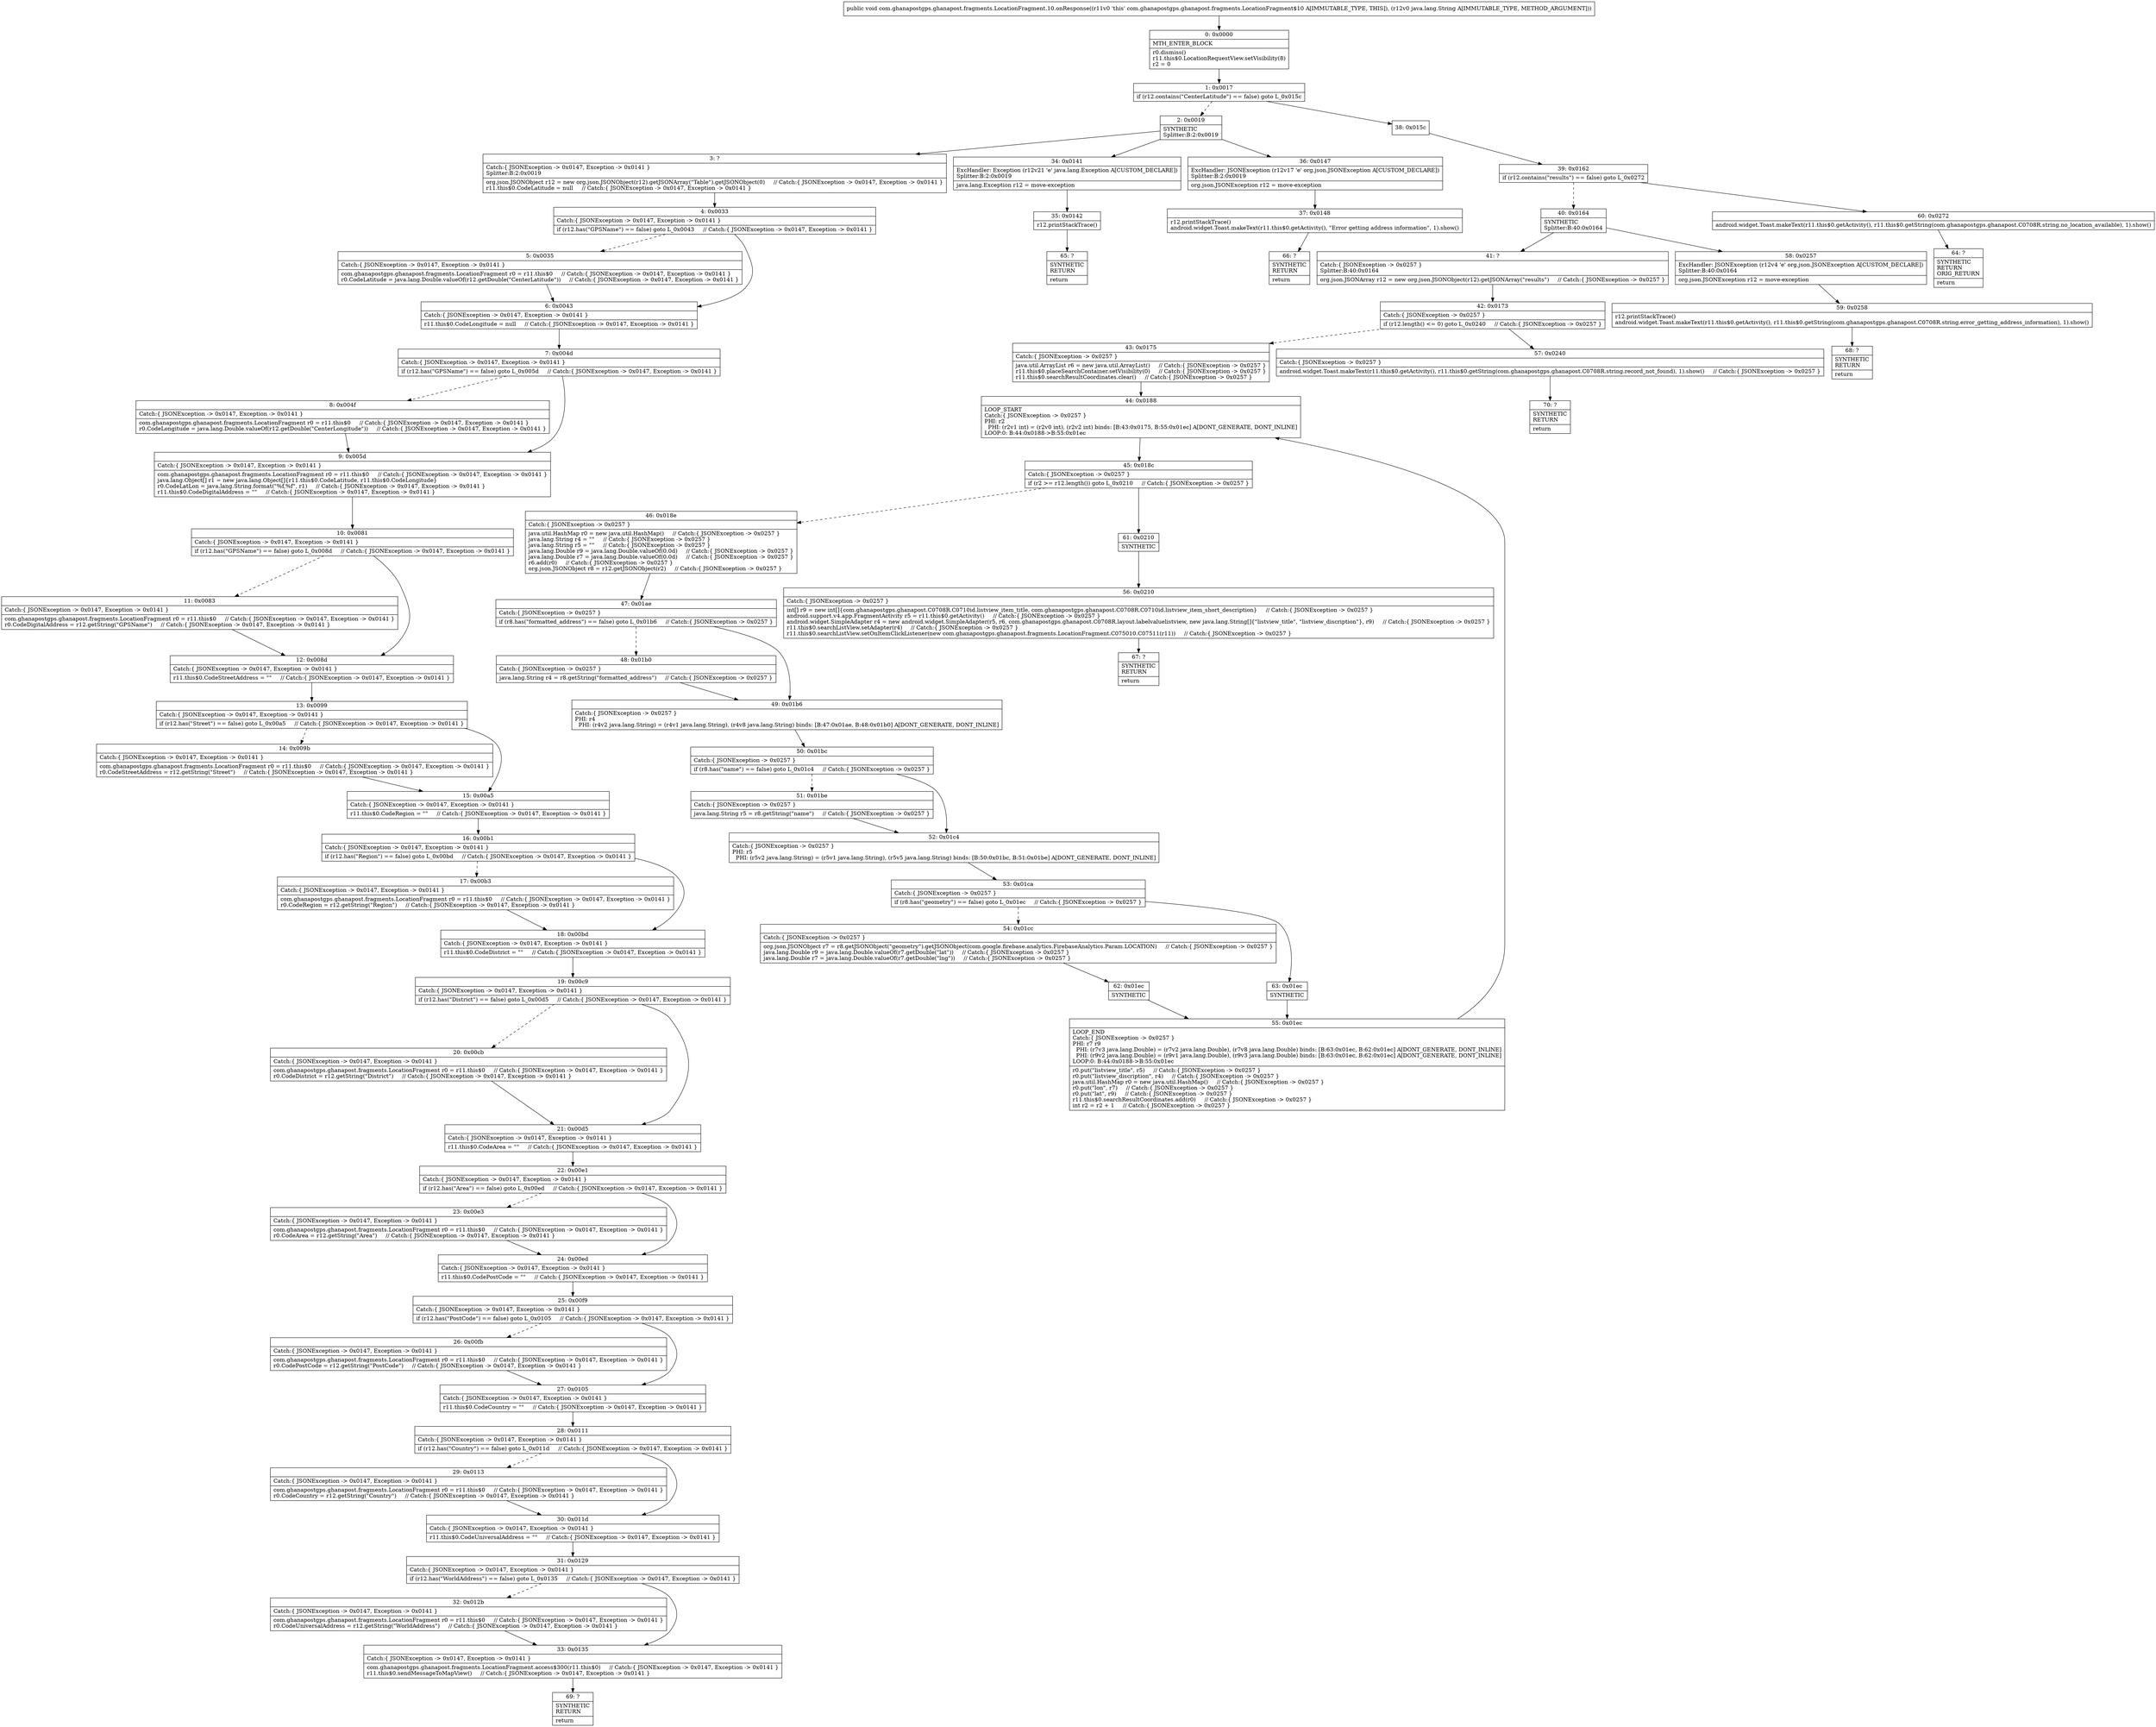 digraph "CFG forcom.ghanapostgps.ghanapost.fragments.LocationFragment.10.onResponse(Ljava\/lang\/String;)V" {
Node_0 [shape=record,label="{0\:\ 0x0000|MTH_ENTER_BLOCK\l|r0.dismiss()\lr11.this$0.LocationRequestView.setVisibility(8)\lr2 = 0\l}"];
Node_1 [shape=record,label="{1\:\ 0x0017|if (r12.contains(\"CenterLatitude\") == false) goto L_0x015c\l}"];
Node_2 [shape=record,label="{2\:\ 0x0019|SYNTHETIC\lSplitter:B:2:0x0019\l}"];
Node_3 [shape=record,label="{3\:\ ?|Catch:\{ JSONException \-\> 0x0147, Exception \-\> 0x0141 \}\lSplitter:B:2:0x0019\l|org.json.JSONObject r12 = new org.json.JSONObject(r12).getJSONArray(\"Table\").getJSONObject(0)     \/\/ Catch:\{ JSONException \-\> 0x0147, Exception \-\> 0x0141 \}\lr11.this$0.CodeLatitude = null     \/\/ Catch:\{ JSONException \-\> 0x0147, Exception \-\> 0x0141 \}\l}"];
Node_4 [shape=record,label="{4\:\ 0x0033|Catch:\{ JSONException \-\> 0x0147, Exception \-\> 0x0141 \}\l|if (r12.has(\"GPSName\") == false) goto L_0x0043     \/\/ Catch:\{ JSONException \-\> 0x0147, Exception \-\> 0x0141 \}\l}"];
Node_5 [shape=record,label="{5\:\ 0x0035|Catch:\{ JSONException \-\> 0x0147, Exception \-\> 0x0141 \}\l|com.ghanapostgps.ghanapost.fragments.LocationFragment r0 = r11.this$0     \/\/ Catch:\{ JSONException \-\> 0x0147, Exception \-\> 0x0141 \}\lr0.CodeLatitude = java.lang.Double.valueOf(r12.getDouble(\"CenterLatitude\"))     \/\/ Catch:\{ JSONException \-\> 0x0147, Exception \-\> 0x0141 \}\l}"];
Node_6 [shape=record,label="{6\:\ 0x0043|Catch:\{ JSONException \-\> 0x0147, Exception \-\> 0x0141 \}\l|r11.this$0.CodeLongitude = null     \/\/ Catch:\{ JSONException \-\> 0x0147, Exception \-\> 0x0141 \}\l}"];
Node_7 [shape=record,label="{7\:\ 0x004d|Catch:\{ JSONException \-\> 0x0147, Exception \-\> 0x0141 \}\l|if (r12.has(\"GPSName\") == false) goto L_0x005d     \/\/ Catch:\{ JSONException \-\> 0x0147, Exception \-\> 0x0141 \}\l}"];
Node_8 [shape=record,label="{8\:\ 0x004f|Catch:\{ JSONException \-\> 0x0147, Exception \-\> 0x0141 \}\l|com.ghanapostgps.ghanapost.fragments.LocationFragment r0 = r11.this$0     \/\/ Catch:\{ JSONException \-\> 0x0147, Exception \-\> 0x0141 \}\lr0.CodeLongitude = java.lang.Double.valueOf(r12.getDouble(\"CenterLongitude\"))     \/\/ Catch:\{ JSONException \-\> 0x0147, Exception \-\> 0x0141 \}\l}"];
Node_9 [shape=record,label="{9\:\ 0x005d|Catch:\{ JSONException \-\> 0x0147, Exception \-\> 0x0141 \}\l|com.ghanapostgps.ghanapost.fragments.LocationFragment r0 = r11.this$0     \/\/ Catch:\{ JSONException \-\> 0x0147, Exception \-\> 0x0141 \}\ljava.lang.Object[] r1 = new java.lang.Object[]\{r11.this$0.CodeLatitude, r11.this$0.CodeLongitude\}\lr0.CodeLatLon = java.lang.String.format(\"%f,%f\", r1)     \/\/ Catch:\{ JSONException \-\> 0x0147, Exception \-\> 0x0141 \}\lr11.this$0.CodeDigitalAddress = \"\"     \/\/ Catch:\{ JSONException \-\> 0x0147, Exception \-\> 0x0141 \}\l}"];
Node_10 [shape=record,label="{10\:\ 0x0081|Catch:\{ JSONException \-\> 0x0147, Exception \-\> 0x0141 \}\l|if (r12.has(\"GPSName\") == false) goto L_0x008d     \/\/ Catch:\{ JSONException \-\> 0x0147, Exception \-\> 0x0141 \}\l}"];
Node_11 [shape=record,label="{11\:\ 0x0083|Catch:\{ JSONException \-\> 0x0147, Exception \-\> 0x0141 \}\l|com.ghanapostgps.ghanapost.fragments.LocationFragment r0 = r11.this$0     \/\/ Catch:\{ JSONException \-\> 0x0147, Exception \-\> 0x0141 \}\lr0.CodeDigitalAddress = r12.getString(\"GPSName\")     \/\/ Catch:\{ JSONException \-\> 0x0147, Exception \-\> 0x0141 \}\l}"];
Node_12 [shape=record,label="{12\:\ 0x008d|Catch:\{ JSONException \-\> 0x0147, Exception \-\> 0x0141 \}\l|r11.this$0.CodeStreetAddress = \"\"     \/\/ Catch:\{ JSONException \-\> 0x0147, Exception \-\> 0x0141 \}\l}"];
Node_13 [shape=record,label="{13\:\ 0x0099|Catch:\{ JSONException \-\> 0x0147, Exception \-\> 0x0141 \}\l|if (r12.has(\"Street\") == false) goto L_0x00a5     \/\/ Catch:\{ JSONException \-\> 0x0147, Exception \-\> 0x0141 \}\l}"];
Node_14 [shape=record,label="{14\:\ 0x009b|Catch:\{ JSONException \-\> 0x0147, Exception \-\> 0x0141 \}\l|com.ghanapostgps.ghanapost.fragments.LocationFragment r0 = r11.this$0     \/\/ Catch:\{ JSONException \-\> 0x0147, Exception \-\> 0x0141 \}\lr0.CodeStreetAddress = r12.getString(\"Street\")     \/\/ Catch:\{ JSONException \-\> 0x0147, Exception \-\> 0x0141 \}\l}"];
Node_15 [shape=record,label="{15\:\ 0x00a5|Catch:\{ JSONException \-\> 0x0147, Exception \-\> 0x0141 \}\l|r11.this$0.CodeRegion = \"\"     \/\/ Catch:\{ JSONException \-\> 0x0147, Exception \-\> 0x0141 \}\l}"];
Node_16 [shape=record,label="{16\:\ 0x00b1|Catch:\{ JSONException \-\> 0x0147, Exception \-\> 0x0141 \}\l|if (r12.has(\"Region\") == false) goto L_0x00bd     \/\/ Catch:\{ JSONException \-\> 0x0147, Exception \-\> 0x0141 \}\l}"];
Node_17 [shape=record,label="{17\:\ 0x00b3|Catch:\{ JSONException \-\> 0x0147, Exception \-\> 0x0141 \}\l|com.ghanapostgps.ghanapost.fragments.LocationFragment r0 = r11.this$0     \/\/ Catch:\{ JSONException \-\> 0x0147, Exception \-\> 0x0141 \}\lr0.CodeRegion = r12.getString(\"Region\")     \/\/ Catch:\{ JSONException \-\> 0x0147, Exception \-\> 0x0141 \}\l}"];
Node_18 [shape=record,label="{18\:\ 0x00bd|Catch:\{ JSONException \-\> 0x0147, Exception \-\> 0x0141 \}\l|r11.this$0.CodeDistrict = \"\"     \/\/ Catch:\{ JSONException \-\> 0x0147, Exception \-\> 0x0141 \}\l}"];
Node_19 [shape=record,label="{19\:\ 0x00c9|Catch:\{ JSONException \-\> 0x0147, Exception \-\> 0x0141 \}\l|if (r12.has(\"District\") == false) goto L_0x00d5     \/\/ Catch:\{ JSONException \-\> 0x0147, Exception \-\> 0x0141 \}\l}"];
Node_20 [shape=record,label="{20\:\ 0x00cb|Catch:\{ JSONException \-\> 0x0147, Exception \-\> 0x0141 \}\l|com.ghanapostgps.ghanapost.fragments.LocationFragment r0 = r11.this$0     \/\/ Catch:\{ JSONException \-\> 0x0147, Exception \-\> 0x0141 \}\lr0.CodeDistrict = r12.getString(\"District\")     \/\/ Catch:\{ JSONException \-\> 0x0147, Exception \-\> 0x0141 \}\l}"];
Node_21 [shape=record,label="{21\:\ 0x00d5|Catch:\{ JSONException \-\> 0x0147, Exception \-\> 0x0141 \}\l|r11.this$0.CodeArea = \"\"     \/\/ Catch:\{ JSONException \-\> 0x0147, Exception \-\> 0x0141 \}\l}"];
Node_22 [shape=record,label="{22\:\ 0x00e1|Catch:\{ JSONException \-\> 0x0147, Exception \-\> 0x0141 \}\l|if (r12.has(\"Area\") == false) goto L_0x00ed     \/\/ Catch:\{ JSONException \-\> 0x0147, Exception \-\> 0x0141 \}\l}"];
Node_23 [shape=record,label="{23\:\ 0x00e3|Catch:\{ JSONException \-\> 0x0147, Exception \-\> 0x0141 \}\l|com.ghanapostgps.ghanapost.fragments.LocationFragment r0 = r11.this$0     \/\/ Catch:\{ JSONException \-\> 0x0147, Exception \-\> 0x0141 \}\lr0.CodeArea = r12.getString(\"Area\")     \/\/ Catch:\{ JSONException \-\> 0x0147, Exception \-\> 0x0141 \}\l}"];
Node_24 [shape=record,label="{24\:\ 0x00ed|Catch:\{ JSONException \-\> 0x0147, Exception \-\> 0x0141 \}\l|r11.this$0.CodePostCode = \"\"     \/\/ Catch:\{ JSONException \-\> 0x0147, Exception \-\> 0x0141 \}\l}"];
Node_25 [shape=record,label="{25\:\ 0x00f9|Catch:\{ JSONException \-\> 0x0147, Exception \-\> 0x0141 \}\l|if (r12.has(\"PostCode\") == false) goto L_0x0105     \/\/ Catch:\{ JSONException \-\> 0x0147, Exception \-\> 0x0141 \}\l}"];
Node_26 [shape=record,label="{26\:\ 0x00fb|Catch:\{ JSONException \-\> 0x0147, Exception \-\> 0x0141 \}\l|com.ghanapostgps.ghanapost.fragments.LocationFragment r0 = r11.this$0     \/\/ Catch:\{ JSONException \-\> 0x0147, Exception \-\> 0x0141 \}\lr0.CodePostCode = r12.getString(\"PostCode\")     \/\/ Catch:\{ JSONException \-\> 0x0147, Exception \-\> 0x0141 \}\l}"];
Node_27 [shape=record,label="{27\:\ 0x0105|Catch:\{ JSONException \-\> 0x0147, Exception \-\> 0x0141 \}\l|r11.this$0.CodeCountry = \"\"     \/\/ Catch:\{ JSONException \-\> 0x0147, Exception \-\> 0x0141 \}\l}"];
Node_28 [shape=record,label="{28\:\ 0x0111|Catch:\{ JSONException \-\> 0x0147, Exception \-\> 0x0141 \}\l|if (r12.has(\"Country\") == false) goto L_0x011d     \/\/ Catch:\{ JSONException \-\> 0x0147, Exception \-\> 0x0141 \}\l}"];
Node_29 [shape=record,label="{29\:\ 0x0113|Catch:\{ JSONException \-\> 0x0147, Exception \-\> 0x0141 \}\l|com.ghanapostgps.ghanapost.fragments.LocationFragment r0 = r11.this$0     \/\/ Catch:\{ JSONException \-\> 0x0147, Exception \-\> 0x0141 \}\lr0.CodeCountry = r12.getString(\"Country\")     \/\/ Catch:\{ JSONException \-\> 0x0147, Exception \-\> 0x0141 \}\l}"];
Node_30 [shape=record,label="{30\:\ 0x011d|Catch:\{ JSONException \-\> 0x0147, Exception \-\> 0x0141 \}\l|r11.this$0.CodeUniversalAddress = \"\"     \/\/ Catch:\{ JSONException \-\> 0x0147, Exception \-\> 0x0141 \}\l}"];
Node_31 [shape=record,label="{31\:\ 0x0129|Catch:\{ JSONException \-\> 0x0147, Exception \-\> 0x0141 \}\l|if (r12.has(\"WorldAddress\") == false) goto L_0x0135     \/\/ Catch:\{ JSONException \-\> 0x0147, Exception \-\> 0x0141 \}\l}"];
Node_32 [shape=record,label="{32\:\ 0x012b|Catch:\{ JSONException \-\> 0x0147, Exception \-\> 0x0141 \}\l|com.ghanapostgps.ghanapost.fragments.LocationFragment r0 = r11.this$0     \/\/ Catch:\{ JSONException \-\> 0x0147, Exception \-\> 0x0141 \}\lr0.CodeUniversalAddress = r12.getString(\"WorldAddress\")     \/\/ Catch:\{ JSONException \-\> 0x0147, Exception \-\> 0x0141 \}\l}"];
Node_33 [shape=record,label="{33\:\ 0x0135|Catch:\{ JSONException \-\> 0x0147, Exception \-\> 0x0141 \}\l|com.ghanapostgps.ghanapost.fragments.LocationFragment.access$300(r11.this$0)     \/\/ Catch:\{ JSONException \-\> 0x0147, Exception \-\> 0x0141 \}\lr11.this$0.sendMessageToMapView()     \/\/ Catch:\{ JSONException \-\> 0x0147, Exception \-\> 0x0141 \}\l}"];
Node_34 [shape=record,label="{34\:\ 0x0141|ExcHandler: Exception (r12v21 'e' java.lang.Exception A[CUSTOM_DECLARE])\lSplitter:B:2:0x0019\l|java.lang.Exception r12 = move\-exception\l}"];
Node_35 [shape=record,label="{35\:\ 0x0142|r12.printStackTrace()\l}"];
Node_36 [shape=record,label="{36\:\ 0x0147|ExcHandler: JSONException (r12v17 'e' org.json.JSONException A[CUSTOM_DECLARE])\lSplitter:B:2:0x0019\l|org.json.JSONException r12 = move\-exception\l}"];
Node_37 [shape=record,label="{37\:\ 0x0148|r12.printStackTrace()\landroid.widget.Toast.makeText(r11.this$0.getActivity(), \"Error getting address information\", 1).show()\l}"];
Node_38 [shape=record,label="{38\:\ 0x015c}"];
Node_39 [shape=record,label="{39\:\ 0x0162|if (r12.contains(\"results\") == false) goto L_0x0272\l}"];
Node_40 [shape=record,label="{40\:\ 0x0164|SYNTHETIC\lSplitter:B:40:0x0164\l}"];
Node_41 [shape=record,label="{41\:\ ?|Catch:\{ JSONException \-\> 0x0257 \}\lSplitter:B:40:0x0164\l|org.json.JSONArray r12 = new org.json.JSONObject(r12).getJSONArray(\"results\")     \/\/ Catch:\{ JSONException \-\> 0x0257 \}\l}"];
Node_42 [shape=record,label="{42\:\ 0x0173|Catch:\{ JSONException \-\> 0x0257 \}\l|if (r12.length() \<= 0) goto L_0x0240     \/\/ Catch:\{ JSONException \-\> 0x0257 \}\l}"];
Node_43 [shape=record,label="{43\:\ 0x0175|Catch:\{ JSONException \-\> 0x0257 \}\l|java.util.ArrayList r6 = new java.util.ArrayList()     \/\/ Catch:\{ JSONException \-\> 0x0257 \}\lr11.this$0.placeSearchContainer.setVisibility(0)     \/\/ Catch:\{ JSONException \-\> 0x0257 \}\lr11.this$0.searchResultCoordinates.clear()     \/\/ Catch:\{ JSONException \-\> 0x0257 \}\l}"];
Node_44 [shape=record,label="{44\:\ 0x0188|LOOP_START\lCatch:\{ JSONException \-\> 0x0257 \}\lPHI: r2 \l  PHI: (r2v1 int) = (r2v0 int), (r2v2 int) binds: [B:43:0x0175, B:55:0x01ec] A[DONT_GENERATE, DONT_INLINE]\lLOOP:0: B:44:0x0188\-\>B:55:0x01ec\l}"];
Node_45 [shape=record,label="{45\:\ 0x018c|Catch:\{ JSONException \-\> 0x0257 \}\l|if (r2 \>= r12.length()) goto L_0x0210     \/\/ Catch:\{ JSONException \-\> 0x0257 \}\l}"];
Node_46 [shape=record,label="{46\:\ 0x018e|Catch:\{ JSONException \-\> 0x0257 \}\l|java.util.HashMap r0 = new java.util.HashMap()     \/\/ Catch:\{ JSONException \-\> 0x0257 \}\ljava.lang.String r4 = \"\"     \/\/ Catch:\{ JSONException \-\> 0x0257 \}\ljava.lang.String r5 = \"\"     \/\/ Catch:\{ JSONException \-\> 0x0257 \}\ljava.lang.Double r9 = java.lang.Double.valueOf(0.0d)     \/\/ Catch:\{ JSONException \-\> 0x0257 \}\ljava.lang.Double r7 = java.lang.Double.valueOf(0.0d)     \/\/ Catch:\{ JSONException \-\> 0x0257 \}\lr6.add(r0)     \/\/ Catch:\{ JSONException \-\> 0x0257 \}\lorg.json.JSONObject r8 = r12.getJSONObject(r2)     \/\/ Catch:\{ JSONException \-\> 0x0257 \}\l}"];
Node_47 [shape=record,label="{47\:\ 0x01ae|Catch:\{ JSONException \-\> 0x0257 \}\l|if (r8.has(\"formatted_address\") == false) goto L_0x01b6     \/\/ Catch:\{ JSONException \-\> 0x0257 \}\l}"];
Node_48 [shape=record,label="{48\:\ 0x01b0|Catch:\{ JSONException \-\> 0x0257 \}\l|java.lang.String r4 = r8.getString(\"formatted_address\")     \/\/ Catch:\{ JSONException \-\> 0x0257 \}\l}"];
Node_49 [shape=record,label="{49\:\ 0x01b6|Catch:\{ JSONException \-\> 0x0257 \}\lPHI: r4 \l  PHI: (r4v2 java.lang.String) = (r4v1 java.lang.String), (r4v8 java.lang.String) binds: [B:47:0x01ae, B:48:0x01b0] A[DONT_GENERATE, DONT_INLINE]\l}"];
Node_50 [shape=record,label="{50\:\ 0x01bc|Catch:\{ JSONException \-\> 0x0257 \}\l|if (r8.has(\"name\") == false) goto L_0x01c4     \/\/ Catch:\{ JSONException \-\> 0x0257 \}\l}"];
Node_51 [shape=record,label="{51\:\ 0x01be|Catch:\{ JSONException \-\> 0x0257 \}\l|java.lang.String r5 = r8.getString(\"name\")     \/\/ Catch:\{ JSONException \-\> 0x0257 \}\l}"];
Node_52 [shape=record,label="{52\:\ 0x01c4|Catch:\{ JSONException \-\> 0x0257 \}\lPHI: r5 \l  PHI: (r5v2 java.lang.String) = (r5v1 java.lang.String), (r5v5 java.lang.String) binds: [B:50:0x01bc, B:51:0x01be] A[DONT_GENERATE, DONT_INLINE]\l}"];
Node_53 [shape=record,label="{53\:\ 0x01ca|Catch:\{ JSONException \-\> 0x0257 \}\l|if (r8.has(\"geometry\") == false) goto L_0x01ec     \/\/ Catch:\{ JSONException \-\> 0x0257 \}\l}"];
Node_54 [shape=record,label="{54\:\ 0x01cc|Catch:\{ JSONException \-\> 0x0257 \}\l|org.json.JSONObject r7 = r8.getJSONObject(\"geometry\").getJSONObject(com.google.firebase.analytics.FirebaseAnalytics.Param.LOCATION)     \/\/ Catch:\{ JSONException \-\> 0x0257 \}\ljava.lang.Double r9 = java.lang.Double.valueOf(r7.getDouble(\"lat\"))     \/\/ Catch:\{ JSONException \-\> 0x0257 \}\ljava.lang.Double r7 = java.lang.Double.valueOf(r7.getDouble(\"lng\"))     \/\/ Catch:\{ JSONException \-\> 0x0257 \}\l}"];
Node_55 [shape=record,label="{55\:\ 0x01ec|LOOP_END\lCatch:\{ JSONException \-\> 0x0257 \}\lPHI: r7 r9 \l  PHI: (r7v3 java.lang.Double) = (r7v2 java.lang.Double), (r7v8 java.lang.Double) binds: [B:63:0x01ec, B:62:0x01ec] A[DONT_GENERATE, DONT_INLINE]\l  PHI: (r9v2 java.lang.Double) = (r9v1 java.lang.Double), (r9v3 java.lang.Double) binds: [B:63:0x01ec, B:62:0x01ec] A[DONT_GENERATE, DONT_INLINE]\lLOOP:0: B:44:0x0188\-\>B:55:0x01ec\l|r0.put(\"listview_title\", r5)     \/\/ Catch:\{ JSONException \-\> 0x0257 \}\lr0.put(\"listview_discription\", r4)     \/\/ Catch:\{ JSONException \-\> 0x0257 \}\ljava.util.HashMap r0 = new java.util.HashMap()     \/\/ Catch:\{ JSONException \-\> 0x0257 \}\lr0.put(\"lon\", r7)     \/\/ Catch:\{ JSONException \-\> 0x0257 \}\lr0.put(\"lat\", r9)     \/\/ Catch:\{ JSONException \-\> 0x0257 \}\lr11.this$0.searchResultCoordinates.add(r0)     \/\/ Catch:\{ JSONException \-\> 0x0257 \}\lint r2 = r2 + 1     \/\/ Catch:\{ JSONException \-\> 0x0257 \}\l}"];
Node_56 [shape=record,label="{56\:\ 0x0210|Catch:\{ JSONException \-\> 0x0257 \}\l|int[] r9 = new int[]\{com.ghanapostgps.ghanapost.C0708R.C0710id.listview_item_title, com.ghanapostgps.ghanapost.C0708R.C0710id.listview_item_short_description\}     \/\/ Catch:\{ JSONException \-\> 0x0257 \}\landroid.support.v4.app.FragmentActivity r5 = r11.this$0.getActivity()     \/\/ Catch:\{ JSONException \-\> 0x0257 \}\landroid.widget.SimpleAdapter r4 = new android.widget.SimpleAdapter(r5, r6, com.ghanapostgps.ghanapost.C0708R.layout.labelvaluelistview, new java.lang.String[]\{\"listview_title\", \"listview_discription\"\}, r9)     \/\/ Catch:\{ JSONException \-\> 0x0257 \}\lr11.this$0.searchListView.setAdapter(r4)     \/\/ Catch:\{ JSONException \-\> 0x0257 \}\lr11.this$0.searchListView.setOnItemClickListener(new com.ghanapostgps.ghanapost.fragments.LocationFragment.C075010.C07511(r11))     \/\/ Catch:\{ JSONException \-\> 0x0257 \}\l}"];
Node_57 [shape=record,label="{57\:\ 0x0240|Catch:\{ JSONException \-\> 0x0257 \}\l|android.widget.Toast.makeText(r11.this$0.getActivity(), r11.this$0.getString(com.ghanapostgps.ghanapost.C0708R.string.record_not_found), 1).show()     \/\/ Catch:\{ JSONException \-\> 0x0257 \}\l}"];
Node_58 [shape=record,label="{58\:\ 0x0257|ExcHandler: JSONException (r12v4 'e' org.json.JSONException A[CUSTOM_DECLARE])\lSplitter:B:40:0x0164\l|org.json.JSONException r12 = move\-exception\l}"];
Node_59 [shape=record,label="{59\:\ 0x0258|r12.printStackTrace()\landroid.widget.Toast.makeText(r11.this$0.getActivity(), r11.this$0.getString(com.ghanapostgps.ghanapost.C0708R.string.error_getting_address_information), 1).show()\l}"];
Node_60 [shape=record,label="{60\:\ 0x0272|android.widget.Toast.makeText(r11.this$0.getActivity(), r11.this$0.getString(com.ghanapostgps.ghanapost.C0708R.string.no_location_available), 1).show()\l}"];
Node_61 [shape=record,label="{61\:\ 0x0210|SYNTHETIC\l}"];
Node_62 [shape=record,label="{62\:\ 0x01ec|SYNTHETIC\l}"];
Node_63 [shape=record,label="{63\:\ 0x01ec|SYNTHETIC\l}"];
Node_64 [shape=record,label="{64\:\ ?|SYNTHETIC\lRETURN\lORIG_RETURN\l|return\l}"];
Node_65 [shape=record,label="{65\:\ ?|SYNTHETIC\lRETURN\l|return\l}"];
Node_66 [shape=record,label="{66\:\ ?|SYNTHETIC\lRETURN\l|return\l}"];
Node_67 [shape=record,label="{67\:\ ?|SYNTHETIC\lRETURN\l|return\l}"];
Node_68 [shape=record,label="{68\:\ ?|SYNTHETIC\lRETURN\l|return\l}"];
Node_69 [shape=record,label="{69\:\ ?|SYNTHETIC\lRETURN\l|return\l}"];
Node_70 [shape=record,label="{70\:\ ?|SYNTHETIC\lRETURN\l|return\l}"];
MethodNode[shape=record,label="{public void com.ghanapostgps.ghanapost.fragments.LocationFragment.10.onResponse((r11v0 'this' com.ghanapostgps.ghanapost.fragments.LocationFragment$10 A[IMMUTABLE_TYPE, THIS]), (r12v0 java.lang.String A[IMMUTABLE_TYPE, METHOD_ARGUMENT])) }"];
MethodNode -> Node_0;
Node_0 -> Node_1;
Node_1 -> Node_2[style=dashed];
Node_1 -> Node_38;
Node_2 -> Node_3;
Node_2 -> Node_36;
Node_2 -> Node_34;
Node_3 -> Node_4;
Node_4 -> Node_5[style=dashed];
Node_4 -> Node_6;
Node_5 -> Node_6;
Node_6 -> Node_7;
Node_7 -> Node_8[style=dashed];
Node_7 -> Node_9;
Node_8 -> Node_9;
Node_9 -> Node_10;
Node_10 -> Node_11[style=dashed];
Node_10 -> Node_12;
Node_11 -> Node_12;
Node_12 -> Node_13;
Node_13 -> Node_14[style=dashed];
Node_13 -> Node_15;
Node_14 -> Node_15;
Node_15 -> Node_16;
Node_16 -> Node_17[style=dashed];
Node_16 -> Node_18;
Node_17 -> Node_18;
Node_18 -> Node_19;
Node_19 -> Node_20[style=dashed];
Node_19 -> Node_21;
Node_20 -> Node_21;
Node_21 -> Node_22;
Node_22 -> Node_23[style=dashed];
Node_22 -> Node_24;
Node_23 -> Node_24;
Node_24 -> Node_25;
Node_25 -> Node_26[style=dashed];
Node_25 -> Node_27;
Node_26 -> Node_27;
Node_27 -> Node_28;
Node_28 -> Node_29[style=dashed];
Node_28 -> Node_30;
Node_29 -> Node_30;
Node_30 -> Node_31;
Node_31 -> Node_32[style=dashed];
Node_31 -> Node_33;
Node_32 -> Node_33;
Node_33 -> Node_69;
Node_34 -> Node_35;
Node_35 -> Node_65;
Node_36 -> Node_37;
Node_37 -> Node_66;
Node_38 -> Node_39;
Node_39 -> Node_40[style=dashed];
Node_39 -> Node_60;
Node_40 -> Node_41;
Node_40 -> Node_58;
Node_41 -> Node_42;
Node_42 -> Node_43[style=dashed];
Node_42 -> Node_57;
Node_43 -> Node_44;
Node_44 -> Node_45;
Node_45 -> Node_46[style=dashed];
Node_45 -> Node_61;
Node_46 -> Node_47;
Node_47 -> Node_48[style=dashed];
Node_47 -> Node_49;
Node_48 -> Node_49;
Node_49 -> Node_50;
Node_50 -> Node_51[style=dashed];
Node_50 -> Node_52;
Node_51 -> Node_52;
Node_52 -> Node_53;
Node_53 -> Node_54[style=dashed];
Node_53 -> Node_63;
Node_54 -> Node_62;
Node_55 -> Node_44;
Node_56 -> Node_67;
Node_57 -> Node_70;
Node_58 -> Node_59;
Node_59 -> Node_68;
Node_60 -> Node_64;
Node_61 -> Node_56;
Node_62 -> Node_55;
Node_63 -> Node_55;
}

